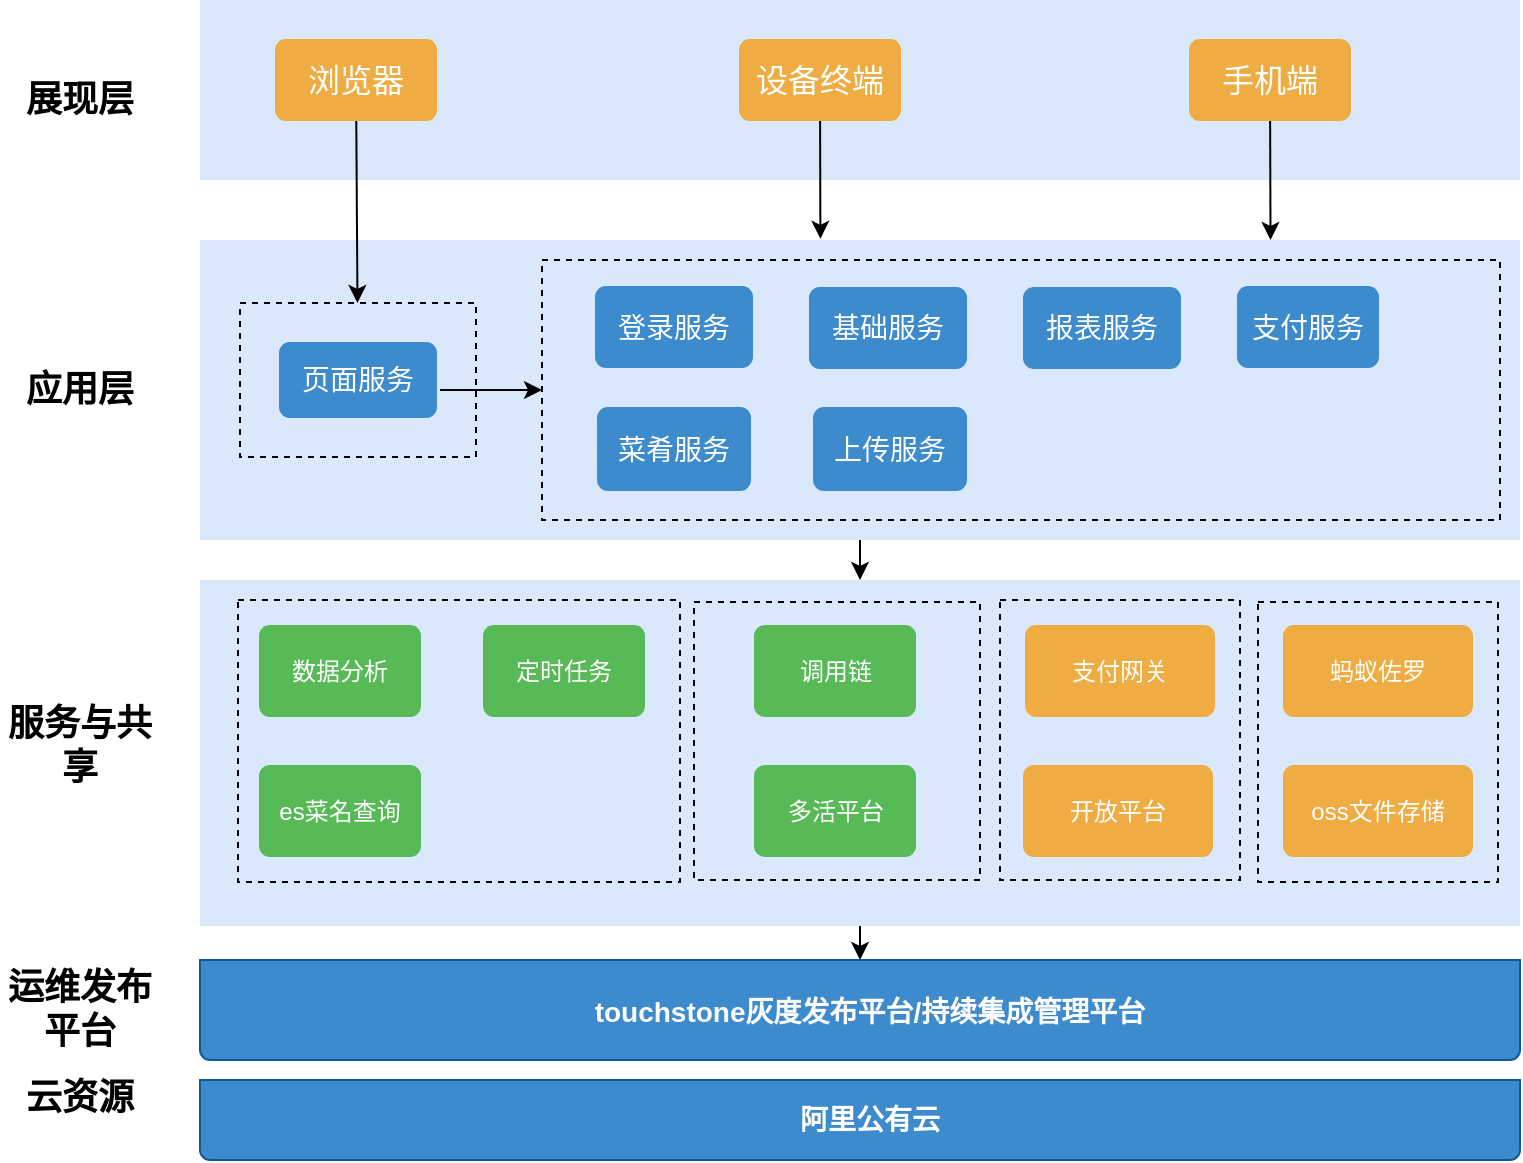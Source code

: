 <mxfile version="11.0.2" type="github"><diagram name="Page-1" id="197159a0-c6a4-9194-75a8-e4174976684c"><mxGraphModel dx="1278" dy="501" grid="1" gridSize="10" guides="1" tooltips="1" connect="1" arrows="1" fold="1" page="1" pageScale="1.5" pageWidth="1169" pageHeight="826" background="none" math="0" shadow="0"><root><mxCell id="0" style=";html=1;"/><mxCell id="1" style=";html=1;" parent="0"/><mxCell id="ckvb6fiEvLvQ3775wZ4Z-15" value="" style="whiteSpace=wrap;html=1;fillColor=#dae8fc;fontSize=14;strokeColor=none;verticalAlign=bottom;" parent="1" vertex="1"><mxGeometry x="130" y="360" width="660" height="173" as="geometry"/></mxCell><mxCell id="ckvb6fiEvLvQ3775wZ4Z-66" value="" style="whiteSpace=wrap;html=1;shadow=0;strokeColor=#000000;dashed=1;fillColor=none;" parent="1" vertex="1"><mxGeometry x="530" y="370" width="120" height="140" as="geometry"/></mxCell><mxCell id="1257a543d1cacc4b-44" value="" style="whiteSpace=wrap;html=1;fillColor=#dae8fc;fontSize=14;strokeColor=none;verticalAlign=top;" parent="1" vertex="1"><mxGeometry x="130" y="190" width="660" height="150" as="geometry"/></mxCell><mxCell id="ckvb6fiEvLvQ3775wZ4Z-43" value="" style="whiteSpace=wrap;html=1;shadow=0;strokeColor=#000000;dashed=1;fillColor=none;" parent="1" vertex="1"><mxGeometry x="150" y="221.5" width="118" height="77" as="geometry"/></mxCell><mxCell id="ckvb6fiEvLvQ3775wZ4Z-50" style="edgeStyle=none;rounded=0;orthogonalLoop=1;jettySize=auto;html=1;entryX=0.5;entryY=0;entryDx=0;entryDy=0;" parent="1" source="1257a543d1cacc4b-44" target="ckvb6fiEvLvQ3775wZ4Z-15" edge="1"><mxGeometry relative="1" as="geometry"/></mxCell><mxCell id="ckvb6fiEvLvQ3775wZ4Z-54" style="edgeStyle=none;rounded=0;orthogonalLoop=1;jettySize=auto;html=1;exitX=1.026;exitY=0.635;exitDx=0;exitDy=0;entryX=0;entryY=0.5;entryDx=0;entryDy=0;exitPerimeter=0;" parent="1" source="ckvb6fiEvLvQ3775wZ4Z-13" target="ckvb6fiEvLvQ3775wZ4Z-45" edge="1"><mxGeometry relative="1" as="geometry"/></mxCell><mxCell id="ckvb6fiEvLvQ3775wZ4Z-45" value="" style="whiteSpace=wrap;html=1;shadow=0;strokeColor=#000000;dashed=1;fillColor=none;" parent="1" vertex="1"><mxGeometry x="301" y="200" width="479" height="130" as="geometry"/></mxCell><mxCell id="1257a543d1cacc4b-43" value="" style="whiteSpace=wrap;html=1;fillColor=#dae8fc;fontSize=14;strokeColor=none;verticalAlign=top;" parent="1" vertex="1"><mxGeometry x="130" y="70" width="660" height="90" as="geometry"/></mxCell><mxCell id="1257a543d1cacc4b-12" style="edgeStyle=orthogonalEdgeStyle;rounded=0;html=1;startSize=10;endSize=10;jettySize=auto;orthogonalLoop=1;fontSize=14;endArrow=none;endFill=0;strokeColor=#808080;" parent="1" edge="1"><mxGeometry relative="1" as="geometry"><Array as="points"><mxPoint x="471" y="381"/><mxPoint x="471" y="310"/><mxPoint x="847" y="310"/></Array><mxPoint x="845" y="491" as="targetPoint"/></mxGeometry></mxCell><mxCell id="ckvb6fiEvLvQ3775wZ4Z-44" style="edgeStyle=none;rounded=0;orthogonalLoop=1;jettySize=auto;html=1;" parent="1" source="ckvb6fiEvLvQ3775wZ4Z-5" target="ckvb6fiEvLvQ3775wZ4Z-43" edge="1"><mxGeometry relative="1" as="geometry"/></mxCell><mxCell id="ckvb6fiEvLvQ3775wZ4Z-5" value="浏览器" style="html=1;shadow=0;dashed=0;shape=mxgraph.bootstrap.rrect;rSize=5;fillColor=#EFAC43;align=center;strokeColor=#EFAC43;fontColor=#ffffff;fontSize=16;whiteSpace=wrap;" parent="1" vertex="1"><mxGeometry x="168" y="90" width="80" height="40" as="geometry"/></mxCell><mxCell id="ckvb6fiEvLvQ3775wZ4Z-52" style="edgeStyle=none;rounded=0;orthogonalLoop=1;jettySize=auto;html=1;entryX=0.47;entryY=-0.004;entryDx=0;entryDy=0;entryPerimeter=0;" parent="1" source="ckvb6fiEvLvQ3775wZ4Z-6" target="1257a543d1cacc4b-44" edge="1"><mxGeometry relative="1" as="geometry"/></mxCell><mxCell id="ckvb6fiEvLvQ3775wZ4Z-6" value="设备终端" style="html=1;shadow=0;dashed=0;shape=mxgraph.bootstrap.rrect;rSize=5;fillColor=#EFAC43;align=center;strokeColor=#EFAC43;fontColor=#ffffff;fontSize=16;whiteSpace=wrap;" parent="1" vertex="1"><mxGeometry x="400" y="90" width="80" height="40" as="geometry"/></mxCell><mxCell id="ckvb6fiEvLvQ3775wZ4Z-53" style="edgeStyle=none;rounded=0;orthogonalLoop=1;jettySize=auto;html=1;entryX=0.811;entryY=0;entryDx=0;entryDy=0;entryPerimeter=0;" parent="1" source="ckvb6fiEvLvQ3775wZ4Z-7" target="1257a543d1cacc4b-44" edge="1"><mxGeometry relative="1" as="geometry"/></mxCell><mxCell id="ckvb6fiEvLvQ3775wZ4Z-7" value="手机端" style="html=1;shadow=0;dashed=0;shape=mxgraph.bootstrap.rrect;rSize=5;fillColor=#EFAC43;align=center;strokeColor=#EFAC43;fontColor=#ffffff;fontSize=16;whiteSpace=wrap;" parent="1" vertex="1"><mxGeometry x="625" y="90" width="80" height="40" as="geometry"/></mxCell><mxCell id="ckvb6fiEvLvQ3775wZ4Z-8" value="登录服务" style="html=1;shadow=0;dashed=0;shape=mxgraph.bootstrap.rrect;rSize=5;fillColor=#3D8BCD;align=center;strokeColor=#3D8BCD;fontColor=#ffffff;fontSize=14;whiteSpace=wrap;" parent="1" vertex="1"><mxGeometry x="328" y="213.5" width="78" height="40" as="geometry"/></mxCell><mxCell id="ckvb6fiEvLvQ3775wZ4Z-9" value="基础服务" style="html=1;shadow=0;dashed=0;shape=mxgraph.bootstrap.rrect;rSize=5;fillColor=#3D8BCD;align=center;strokeColor=#3D8BCD;fontColor=#ffffff;fontSize=14;whiteSpace=wrap;" parent="1" vertex="1"><mxGeometry x="435" y="214" width="78" height="40" as="geometry"/></mxCell><mxCell id="ckvb6fiEvLvQ3775wZ4Z-10" value="支付服务" style="html=1;shadow=0;dashed=0;shape=mxgraph.bootstrap.rrect;rSize=5;fillColor=#3D8BCD;align=center;strokeColor=#3D8BCD;fontColor=#ffffff;fontSize=14;whiteSpace=wrap;" parent="1" vertex="1"><mxGeometry x="649" y="213.5" width="70" height="40" as="geometry"/></mxCell><mxCell id="ckvb6fiEvLvQ3775wZ4Z-11" value="菜肴服务" style="html=1;shadow=0;dashed=0;shape=mxgraph.bootstrap.rrect;rSize=5;fillColor=#3D8BCD;align=center;strokeColor=#3D8BCD;fontColor=#ffffff;fontSize=14;whiteSpace=wrap;" parent="1" vertex="1"><mxGeometry x="329" y="274" width="76" height="41" as="geometry"/></mxCell><mxCell id="ckvb6fiEvLvQ3775wZ4Z-12" value="报表服务" style="html=1;shadow=0;dashed=0;shape=mxgraph.bootstrap.rrect;rSize=5;fillColor=#3D8BCD;align=center;strokeColor=#3D8BCD;fontColor=#ffffff;fontSize=14;whiteSpace=wrap;" parent="1" vertex="1"><mxGeometry x="542" y="214" width="78" height="40" as="geometry"/></mxCell><mxCell id="ckvb6fiEvLvQ3775wZ4Z-13" value="页面服务" style="html=1;shadow=0;dashed=0;shape=mxgraph.bootstrap.rrect;rSize=5;fillColor=#3D8BCD;align=center;strokeColor=#3D8BCD;fontColor=#ffffff;fontSize=14;whiteSpace=wrap;" parent="1" vertex="1"><mxGeometry x="170" y="241.5" width="78" height="37" as="geometry"/></mxCell><mxCell id="ckvb6fiEvLvQ3775wZ4Z-55" style="edgeStyle=none;rounded=0;orthogonalLoop=1;jettySize=auto;html=1;" parent="1" source="ckvb6fiEvLvQ3775wZ4Z-15" target="ckvb6fiEvLvQ3775wZ4Z-28" edge="1"><mxGeometry relative="1" as="geometry"/></mxCell><mxCell id="ckvb6fiEvLvQ3775wZ4Z-18" value="数据分析" style="html=1;shadow=0;dashed=0;shape=mxgraph.bootstrap.rrect;rSize=5;fillColor=#58B957;align=center;strokeColor=#58B957;fontColor=#ffffff;fontSize=12;whiteSpace=wrap;" parent="1" vertex="1"><mxGeometry x="160" y="383" width="80" height="45" as="geometry"/></mxCell><mxCell id="ckvb6fiEvLvQ3775wZ4Z-19" value="es菜名查询" style="html=1;shadow=0;dashed=0;shape=mxgraph.bootstrap.rrect;rSize=5;fillColor=#58B957;align=center;strokeColor=#58B957;fontColor=#ffffff;fontSize=12;whiteSpace=wrap;" parent="1" vertex="1"><mxGeometry x="160" y="453" width="80" height="45" as="geometry"/></mxCell><mxCell id="ckvb6fiEvLvQ3775wZ4Z-20" value="定时任务" style="html=1;shadow=0;dashed=0;shape=mxgraph.bootstrap.rrect;rSize=5;fillColor=#58B957;align=center;strokeColor=#58B957;fontColor=#ffffff;fontSize=12;whiteSpace=wrap;" parent="1" vertex="1"><mxGeometry x="272" y="383" width="80" height="45" as="geometry"/></mxCell><mxCell id="ckvb6fiEvLvQ3775wZ4Z-21" value="多活平台" style="html=1;shadow=0;dashed=0;shape=mxgraph.bootstrap.rrect;rSize=5;fillColor=#58B957;align=center;strokeColor=#58B957;fontColor=#ffffff;fontSize=12;whiteSpace=wrap;" parent="1" vertex="1"><mxGeometry x="407.5" y="453" width="80" height="45" as="geometry"/></mxCell><mxCell id="ckvb6fiEvLvQ3775wZ4Z-22" value="调用链" style="html=1;shadow=0;dashed=0;shape=mxgraph.bootstrap.rrect;rSize=5;fillColor=#58B957;align=center;strokeColor=#58B957;fontColor=#ffffff;fontSize=12;whiteSpace=wrap;" parent="1" vertex="1"><mxGeometry x="407.5" y="383" width="80" height="45" as="geometry"/></mxCell><mxCell id="ckvb6fiEvLvQ3775wZ4Z-24" value="&lt;font style=&quot;font-size: 12px&quot;&gt;支付网关&lt;/font&gt;" style="html=1;shadow=0;dashed=0;shape=mxgraph.bootstrap.rrect;rSize=5;fillColor=#EFAC43;align=center;strokeColor=#EFAC43;fontColor=#ffffff;fontSize=10;whiteSpace=wrap;" parent="1" vertex="1"><mxGeometry x="543" y="383" width="94" height="45" as="geometry"/></mxCell><mxCell id="ckvb6fiEvLvQ3775wZ4Z-25" value="&lt;span style=&quot;font-size: 12px&quot;&gt;开放平台&lt;/span&gt;" style="html=1;shadow=0;dashed=0;shape=mxgraph.bootstrap.rrect;rSize=5;fillColor=#EFAC43;align=center;strokeColor=#EFAC43;fontColor=#ffffff;fontSize=10;whiteSpace=wrap;" parent="1" vertex="1"><mxGeometry x="542" y="453" width="94" height="45" as="geometry"/></mxCell><mxCell id="ckvb6fiEvLvQ3775wZ4Z-28" value="&lt;h4 style=&quot;margin: 28px 0px 10px ; line-height: 20px&quot;&gt;&lt;font style=&quot;font-size: 14px&quot; color=&quot;#fcfcfc&quot;&gt;touchstone灰度发布平台/持续集成管理平台&lt;/font&gt;&lt;/h4&gt;&lt;div&gt;&lt;font style=&quot;font-size: 14px&quot; color=&quot;#fcfcfc&quot;&gt;&lt;br&gt;&lt;/font&gt;&lt;/div&gt;" style="html=1;shadow=0;dashed=0;shape=mxgraph.bootstrap.bottomButton;rSize=5;fillColor=#3D8BCD;strokeColor=#0D5B9D;fontColor=#ffffff;spacingLeft=10;align=center;whiteSpace=wrap;" parent="1" vertex="1"><mxGeometry x="130" y="550" width="660" height="50" as="geometry"/></mxCell><mxCell id="ckvb6fiEvLvQ3775wZ4Z-29" value="&lt;font style=&quot;font-size: 14px&quot;&gt;&lt;b&gt;阿里公有云&lt;/b&gt;&lt;/font&gt;" style="html=1;shadow=0;dashed=0;shape=mxgraph.bootstrap.bottomButton;rSize=5;fillColor=#3D8BCD;strokeColor=#0D5B9D;fontColor=#ffffff;spacingLeft=10;align=center;whiteSpace=wrap;" parent="1" vertex="1"><mxGeometry x="130" y="610" width="660" height="40" as="geometry"/></mxCell><mxCell id="ckvb6fiEvLvQ3775wZ4Z-34" value="上传服务" style="html=1;shadow=0;dashed=0;shape=mxgraph.bootstrap.rrect;rSize=5;fillColor=#3D8BCD;align=center;strokeColor=#3D8BCD;fontColor=#ffffff;fontSize=14;whiteSpace=wrap;" parent="1" vertex="1"><mxGeometry x="437" y="274" width="76" height="41" as="geometry"/></mxCell><mxCell id="ckvb6fiEvLvQ3775wZ4Z-56" value="&lt;font style=&quot;font-size: 18px&quot;&gt;&lt;b&gt;展现层&lt;/b&gt;&lt;/font&gt;" style="text;html=1;strokeColor=none;fillColor=none;align=center;verticalAlign=middle;whiteSpace=wrap;rounded=0;shadow=0;" parent="1" vertex="1"><mxGeometry x="40" y="110" width="60" height="20" as="geometry"/></mxCell><mxCell id="ckvb6fiEvLvQ3775wZ4Z-57" value="&lt;span style=&quot;font-size: 18px&quot;&gt;&lt;b&gt;应用层&lt;/b&gt;&lt;/span&gt;" style="text;html=1;strokeColor=none;fillColor=none;align=center;verticalAlign=middle;whiteSpace=wrap;rounded=0;shadow=0;" parent="1" vertex="1"><mxGeometry x="40" y="255" width="60" height="20" as="geometry"/></mxCell><mxCell id="ckvb6fiEvLvQ3775wZ4Z-58" value="&lt;span style=&quot;font-size: 18px&quot;&gt;&lt;b&gt;服务与共享&lt;/b&gt;&lt;/span&gt;" style="text;html=1;strokeColor=none;fillColor=none;align=center;verticalAlign=middle;whiteSpace=wrap;rounded=0;shadow=0;" parent="1" vertex="1"><mxGeometry x="30" y="433" width="80" height="20" as="geometry"/></mxCell><mxCell id="ckvb6fiEvLvQ3775wZ4Z-61" value="&lt;span style=&quot;font-size: 18px&quot;&gt;&lt;b&gt;运维发布平台&lt;/b&gt;&lt;/span&gt;" style="text;html=1;strokeColor=none;fillColor=none;align=center;verticalAlign=middle;whiteSpace=wrap;rounded=0;shadow=0;" parent="1" vertex="1"><mxGeometry x="30" y="570" width="80" height="10" as="geometry"/></mxCell><mxCell id="ckvb6fiEvLvQ3775wZ4Z-63" value="&lt;span style=&quot;font-size: 18px&quot;&gt;&lt;b&gt;云资源&lt;/b&gt;&lt;/span&gt;" style="text;html=1;strokeColor=none;fillColor=none;align=center;verticalAlign=middle;whiteSpace=wrap;rounded=0;shadow=0;" parent="1" vertex="1"><mxGeometry x="30" y="614" width="80" height="10" as="geometry"/></mxCell><mxCell id="ckvb6fiEvLvQ3775wZ4Z-64" value="" style="whiteSpace=wrap;html=1;shadow=0;strokeColor=#000000;dashed=1;fillColor=none;" parent="1" vertex="1"><mxGeometry x="149" y="370" width="221" height="141" as="geometry"/></mxCell><mxCell id="ckvb6fiEvLvQ3775wZ4Z-65" value="" style="whiteSpace=wrap;html=1;shadow=0;strokeColor=#000000;dashed=1;fillColor=none;" parent="1" vertex="1"><mxGeometry x="377" y="371" width="143" height="139" as="geometry"/></mxCell><mxCell id="kEYsaEWCRbBNPitu-iKy-1" value="" style="whiteSpace=wrap;html=1;shadow=0;strokeColor=#000000;dashed=1;fillColor=none;" vertex="1" parent="1"><mxGeometry x="659" y="371" width="120" height="140" as="geometry"/></mxCell><mxCell id="kEYsaEWCRbBNPitu-iKy-2" value="&lt;span style=&quot;font-size: 12px&quot;&gt;蚂蚁佐罗&lt;/span&gt;" style="html=1;shadow=0;dashed=0;shape=mxgraph.bootstrap.rrect;rSize=5;fillColor=#EFAC43;align=center;strokeColor=#EFAC43;fontColor=#ffffff;fontSize=10;whiteSpace=wrap;" vertex="1" parent="1"><mxGeometry x="672" y="383" width="94" height="45" as="geometry"/></mxCell><mxCell id="kEYsaEWCRbBNPitu-iKy-3" value="&lt;span style=&quot;font-size: 12px&quot;&gt;oss文件存储&lt;/span&gt;" style="html=1;shadow=0;dashed=0;shape=mxgraph.bootstrap.rrect;rSize=5;fillColor=#EFAC43;align=center;strokeColor=#EFAC43;fontColor=#ffffff;fontSize=10;whiteSpace=wrap;" vertex="1" parent="1"><mxGeometry x="672" y="453" width="94" height="45" as="geometry"/></mxCell></root></mxGraphModel></diagram></mxfile>